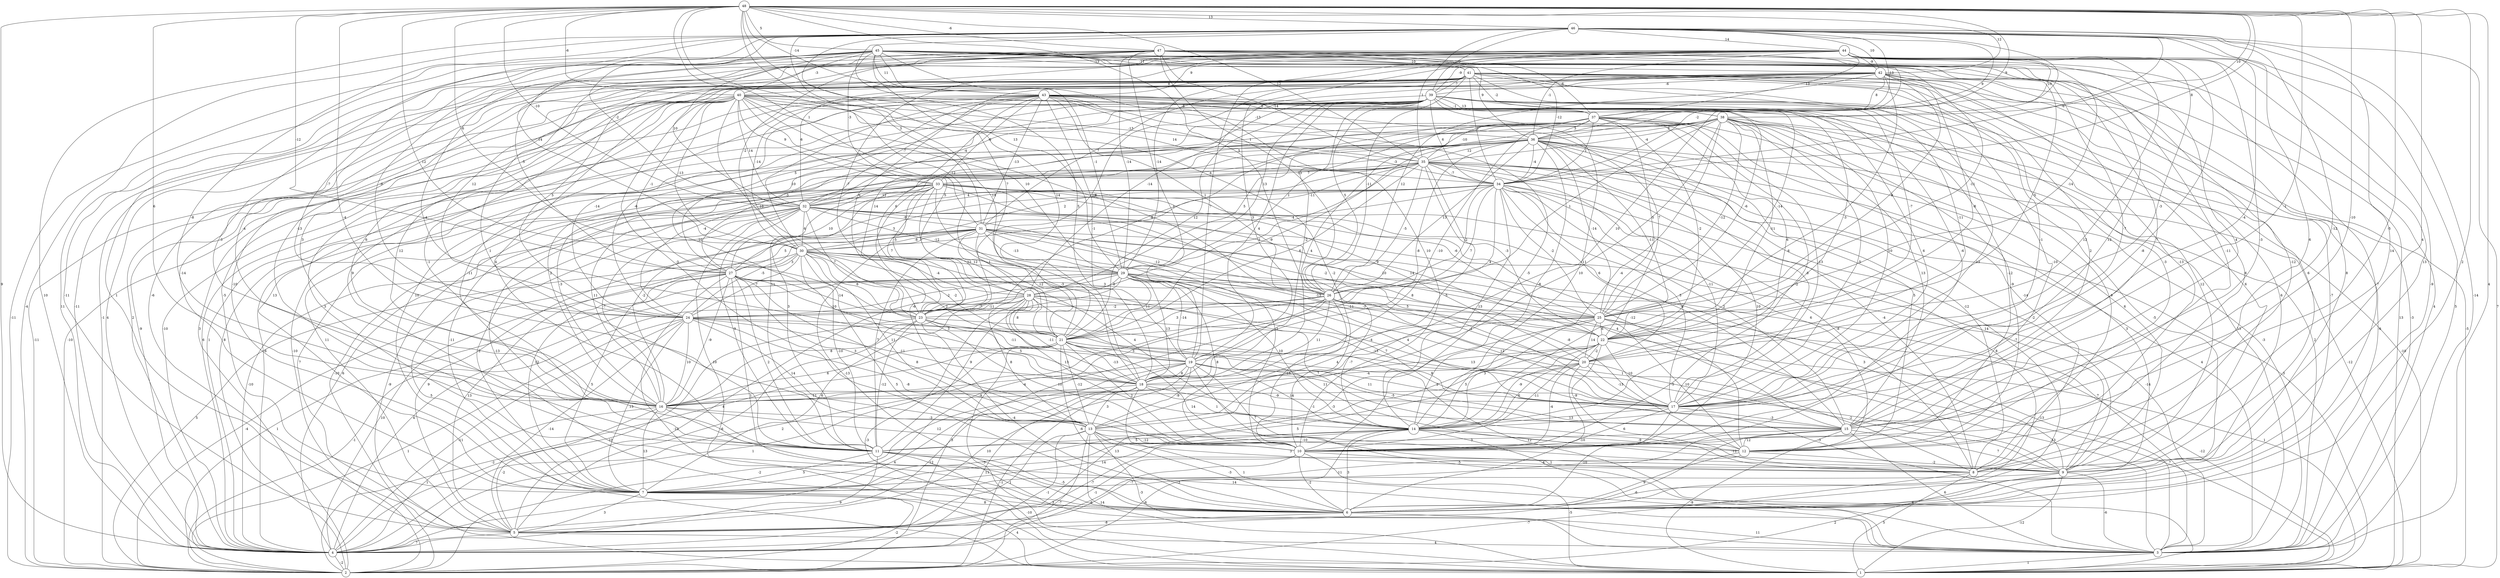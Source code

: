 graph { 
	 fontname="Helvetica,Arial,sans-serif" 
	 node [shape = circle]; 
	 48 -- 3 [label = "4"];
	 48 -- 4 [label = "9"];
	 48 -- 6 [label = "2"];
	 48 -- 8 [label = "4"];
	 48 -- 12 [label = "-5"];
	 48 -- 13 [label = "-4"];
	 48 -- 15 [label = "-10"];
	 48 -- 16 [label = "6"];
	 48 -- 17 [label = "-1"];
	 48 -- 18 [label = "14"];
	 48 -- 21 [label = "-12"];
	 48 -- 23 [label = "12"];
	 48 -- 26 [label = "5"];
	 48 -- 27 [label = "-12"];
	 48 -- 29 [label = "13"];
	 48 -- 30 [label = "6"];
	 48 -- 31 [label = "1"];
	 48 -- 32 [label = "-10"];
	 48 -- 34 [label = "8"];
	 48 -- 35 [label = "12"];
	 48 -- 36 [label = "9"];
	 48 -- 38 [label = "10"];
	 48 -- 40 [label = "-6"];
	 48 -- 42 [label = "12"];
	 48 -- 43 [label = "-14"];
	 48 -- 45 [label = "5"];
	 48 -- 46 [label = "13"];
	 48 -- 47 [label = "-6"];
	 47 -- 3 [label = "4"];
	 47 -- 5 [label = "1"];
	 47 -- 6 [label = "-7"];
	 47 -- 10 [label = "-11"];
	 47 -- 11 [label = "1"];
	 47 -- 14 [label = "12"];
	 47 -- 15 [label = "4"];
	 47 -- 16 [label = "-4"];
	 47 -- 19 [label = "1"];
	 47 -- 24 [label = "-8"];
	 47 -- 26 [label = "-13"];
	 47 -- 27 [label = "-5"];
	 47 -- 29 [label = "-14"];
	 47 -- 30 [label = "-2"];
	 47 -- 34 [label = "-2"];
	 47 -- 35 [label = "-14"];
	 47 -- 37 [label = "-6"];
	 47 -- 41 [label = "-10"];
	 46 -- 1 [label = "7"];
	 46 -- 2 [label = "-4"];
	 46 -- 3 [label = "-14"];
	 46 -- 4 [label = "10"];
	 46 -- 8 [label = "14"];
	 46 -- 10 [label = "6"];
	 46 -- 11 [label = "-3"];
	 46 -- 13 [label = "10"];
	 46 -- 15 [label = "-12"];
	 46 -- 16 [label = "-8"];
	 46 -- 17 [label = "-4"];
	 46 -- 18 [label = "5"];
	 46 -- 21 [label = "7"];
	 46 -- 30 [label = "14"];
	 46 -- 31 [label = "3"];
	 46 -- 32 [label = "-2"];
	 46 -- 34 [label = "-6"];
	 46 -- 35 [label = "1"];
	 46 -- 36 [label = "9"];
	 46 -- 37 [label = "13"];
	 46 -- 39 [label = "9"];
	 46 -- 42 [label = "10"];
	 46 -- 44 [label = "14"];
	 45 -- 1 [label = "13"];
	 45 -- 2 [label = "-11"];
	 45 -- 4 [label = "11"];
	 45 -- 5 [label = "-11"];
	 45 -- 8 [label = "-12"];
	 45 -- 10 [label = "10"];
	 45 -- 15 [label = "7"];
	 45 -- 17 [label = "-7"];
	 45 -- 18 [label = "-4"];
	 45 -- 21 [label = "14"];
	 45 -- 22 [label = "-5"];
	 45 -- 24 [label = "-7"];
	 45 -- 25 [label = "-11"];
	 45 -- 29 [label = "-1"];
	 45 -- 32 [label = "10"];
	 45 -- 33 [label = "-3"];
	 45 -- 34 [label = "-12"];
	 45 -- 36 [label = "9"];
	 45 -- 40 [label = "-3"];
	 45 -- 41 [label = "-13"];
	 45 -- 42 [label = "-11"];
	 45 -- 43 [label = "11"];
	 44 -- 2 [label = "-1"];
	 44 -- 3 [label = "5"];
	 44 -- 4 [label = "-11"];
	 44 -- 5 [label = "-6"];
	 44 -- 6 [label = "-9"];
	 44 -- 7 [label = "-14"];
	 44 -- 9 [label = "13"];
	 44 -- 10 [label = "-8"];
	 44 -- 14 [label = "12"];
	 44 -- 15 [label = "-3"];
	 44 -- 16 [label = "-13"];
	 44 -- 18 [label = "3"];
	 44 -- 19 [label = "7"];
	 44 -- 20 [label = "-3"];
	 44 -- 23 [label = "-7"];
	 44 -- 24 [label = "12"];
	 44 -- 25 [label = "-14"];
	 44 -- 29 [label = "-14"];
	 44 -- 36 [label = "-1"];
	 44 -- 37 [label = "13"];
	 44 -- 38 [label = "10"];
	 44 -- 39 [label = "-9"];
	 44 -- 42 [label = "-9"];
	 44 -- 43 [label = "9"];
	 43 -- 2 [label = "-10"];
	 43 -- 3 [label = "13"];
	 43 -- 7 [label = "13"];
	 43 -- 10 [label = "-5"];
	 43 -- 11 [label = "-11"];
	 43 -- 12 [label = "-12"];
	 43 -- 17 [label = "6"];
	 43 -- 18 [label = "10"];
	 43 -- 19 [label = "-1"];
	 43 -- 22 [label = "7"];
	 43 -- 23 [label = "14"];
	 43 -- 24 [label = "-14"];
	 43 -- 25 [label = "-6"];
	 43 -- 26 [label = "1"];
	 43 -- 30 [label = "5"];
	 43 -- 31 [label = "-13"];
	 43 -- 32 [label = "-7"];
	 43 -- 33 [label = "-8"];
	 43 -- 34 [label = "1"];
	 43 -- 36 [label = "-13"];
	 43 -- 37 [label = "6"];
	 42 -- 2 [label = "3"];
	 42 -- 3 [label = "-3"];
	 42 -- 4 [label = "2"];
	 42 -- 6 [label = "-7"];
	 42 -- 9 [label = "8"];
	 42 -- 11 [label = "4"];
	 42 -- 12 [label = "-13"];
	 42 -- 14 [label = "6"];
	 42 -- 16 [label = "6"];
	 42 -- 22 [label = "-8"];
	 42 -- 23 [label = "10"];
	 42 -- 25 [label = "9"];
	 42 -- 26 [label = "12"];
	 42 -- 28 [label = "-14"];
	 42 -- 37 [label = "8"];
	 42 -- 39 [label = "-6"];
	 41 -- 1 [label = "-5"];
	 41 -- 4 [label = "4"];
	 41 -- 6 [label = "6"];
	 41 -- 7 [label = "-10"];
	 41 -- 8 [label = "6"];
	 41 -- 9 [label = "6"];
	 41 -- 10 [label = "13"];
	 41 -- 11 [label = "-1"];
	 41 -- 12 [label = "-3"];
	 41 -- 15 [label = "2"];
	 41 -- 16 [label = "3"];
	 41 -- 17 [label = "-1"];
	 41 -- 20 [label = "-11"];
	 41 -- 22 [label = "-7"];
	 41 -- 23 [label = "6"];
	 41 -- 24 [label = "5"];
	 41 -- 26 [label = "-11"];
	 41 -- 30 [label = "-14"];
	 41 -- 31 [label = "7"];
	 41 -- 32 [label = "6"];
	 41 -- 34 [label = "1"];
	 41 -- 38 [label = "-2"];
	 41 -- 39 [label = "-7"];
	 41 -- 40 [label = "8"];
	 40 -- 2 [label = "-11"];
	 40 -- 4 [label = "-9"];
	 40 -- 6 [label = "3"];
	 40 -- 7 [label = "-5"];
	 40 -- 9 [label = "12"];
	 40 -- 10 [label = "-2"];
	 40 -- 11 [label = "9"];
	 40 -- 13 [label = "-3"];
	 40 -- 16 [label = "12"];
	 40 -- 17 [label = "10"];
	 40 -- 23 [label = "10"];
	 40 -- 26 [label = "6"];
	 40 -- 27 [label = "-1"];
	 40 -- 28 [label = "5"];
	 40 -- 29 [label = "10"];
	 40 -- 30 [label = "-13"];
	 40 -- 32 [label = "14"];
	 40 -- 33 [label = "9"];
	 40 -- 34 [label = "14"];
	 40 -- 35 [label = "-13"];
	 40 -- 37 [label = "-8"];
	 39 -- 2 [label = "8"];
	 39 -- 3 [label = "-6"];
	 39 -- 4 [label = "-10"];
	 39 -- 7 [label = "10"];
	 39 -- 9 [label = "6"];
	 39 -- 14 [label = "11"];
	 39 -- 15 [label = "-10"];
	 39 -- 17 [label = "-6"];
	 39 -- 18 [label = "-2"];
	 39 -- 19 [label = "4"];
	 39 -- 21 [label = "12"];
	 39 -- 22 [label = "-3"];
	 39 -- 23 [label = "6"];
	 39 -- 24 [label = "-6"];
	 39 -- 25 [label = "-14"];
	 39 -- 26 [label = "5"];
	 39 -- 27 [label = "10"];
	 39 -- 29 [label = "13"];
	 39 -- 32 [label = "-4"];
	 39 -- 34 [label = "6"];
	 39 -- 37 [label = "-1"];
	 39 -- 38 [label = "13"];
	 38 -- 1 [label = "-10"];
	 38 -- 2 [label = "-10"];
	 38 -- 3 [label = "2"];
	 38 -- 4 [label = "6"];
	 38 -- 6 [label = "-5"];
	 38 -- 8 [label = "9"];
	 38 -- 11 [label = "11"];
	 38 -- 12 [label = "-9"];
	 38 -- 13 [label = "10"];
	 38 -- 14 [label = "-4"];
	 38 -- 15 [label = "13"];
	 38 -- 17 [label = "-5"];
	 38 -- 18 [label = "4"];
	 38 -- 22 [label = "-11"];
	 38 -- 25 [label = "-12"];
	 38 -- 26 [label = "1"];
	 38 -- 28 [label = "5"];
	 38 -- 35 [label = "-4"];
	 38 -- 36 [label = "3"];
	 37 -- 3 [label = "-3"];
	 37 -- 4 [label = "1"];
	 37 -- 8 [label = "-14"];
	 37 -- 10 [label = "-2"];
	 37 -- 17 [label = "-13"];
	 37 -- 18 [label = "-10"];
	 37 -- 20 [label = "6"];
	 37 -- 22 [label = "-2"];
	 37 -- 23 [label = "-8"];
	 37 -- 25 [label = "5"];
	 37 -- 27 [label = "-3"];
	 37 -- 29 [label = "1"];
	 37 -- 34 [label = "1"];
	 37 -- 35 [label = "-10"];
	 37 -- 36 [label = "3"];
	 36 -- 1 [label = "-12"];
	 36 -- 4 [label = "-6"];
	 36 -- 5 [label = "11"];
	 36 -- 6 [label = "3"];
	 36 -- 8 [label = "-12"];
	 36 -- 9 [label = "6"];
	 36 -- 12 [label = "5"];
	 36 -- 14 [label = "-8"];
	 36 -- 16 [label = "2"];
	 36 -- 17 [label = "-8"];
	 36 -- 19 [label = "-8"];
	 36 -- 21 [label = "-9"];
	 36 -- 22 [label = "-11"];
	 36 -- 24 [label = "-4"];
	 36 -- 25 [label = "-14"];
	 36 -- 26 [label = "13"];
	 36 -- 32 [label = "-4"];
	 36 -- 33 [label = "-3"];
	 36 -- 34 [label = "-4"];
	 36 -- 35 [label = "12"];
	 35 -- 1 [label = "3"];
	 35 -- 2 [label = "-10"];
	 35 -- 3 [label = "4"];
	 35 -- 6 [label = "-7"];
	 35 -- 8 [label = "-4"];
	 35 -- 9 [label = "-2"];
	 35 -- 10 [label = "10"];
	 35 -- 11 [label = "3"];
	 35 -- 13 [label = "-5"];
	 35 -- 16 [label = "-3"];
	 35 -- 17 [label = "-11"];
	 35 -- 21 [label = "6"];
	 35 -- 22 [label = "-3"];
	 35 -- 23 [label = "-1"];
	 35 -- 26 [label = "-5"];
	 35 -- 30 [label = "2"];
	 35 -- 31 [label = "-11"];
	 35 -- 33 [label = "7"];
	 35 -- 34 [label = "-7"];
	 34 -- 4 [label = "6"];
	 34 -- 6 [label = "8"];
	 34 -- 8 [label = "-8"];
	 34 -- 12 [label = "6"];
	 34 -- 14 [label = "13"];
	 34 -- 15 [label = "2"];
	 34 -- 16 [label = "-2"];
	 34 -- 17 [label = "5"];
	 34 -- 20 [label = "6"];
	 34 -- 21 [label = "4"];
	 34 -- 23 [label = "7"];
	 34 -- 25 [label = "-2"];
	 34 -- 26 [label = "2"];
	 34 -- 27 [label = "3"];
	 34 -- 30 [label = "-4"];
	 34 -- 32 [label = "4"];
	 33 -- 1 [label = "-9"];
	 33 -- 5 [label = "7"];
	 33 -- 6 [label = "-13"];
	 33 -- 7 [label = "-11"];
	 33 -- 9 [label = "14"];
	 33 -- 12 [label = "-12"];
	 33 -- 13 [label = "-6"];
	 33 -- 15 [label = "-4"];
	 33 -- 16 [label = "11"];
	 33 -- 18 [label = "-3"];
	 33 -- 20 [label = "14"];
	 33 -- 21 [label = "12"];
	 33 -- 22 [label = "9"];
	 33 -- 23 [label = "7"];
	 33 -- 25 [label = "-6"];
	 33 -- 27 [label = "10"];
	 33 -- 28 [label = "-5"];
	 33 -- 32 [label = "12"];
	 32 -- 1 [label = "5"];
	 32 -- 3 [label = "-14"];
	 32 -- 4 [label = "-10"];
	 32 -- 6 [label = "10"];
	 32 -- 7 [label = "-2"];
	 32 -- 10 [label = "-1"];
	 32 -- 11 [label = "9"];
	 32 -- 16 [label = "-7"];
	 32 -- 17 [label = "5"];
	 32 -- 22 [label = "-2"];
	 32 -- 23 [label = "7"];
	 32 -- 29 [label = "-12"];
	 32 -- 30 [label = "6"];
	 32 -- 31 [label = "-9"];
	 31 -- 3 [label = "7"];
	 31 -- 5 [label = "9"];
	 31 -- 6 [label = "-13"];
	 31 -- 7 [label = "12"];
	 31 -- 11 [label = "7"];
	 31 -- 12 [label = "-8"];
	 31 -- 15 [label = "4"];
	 31 -- 20 [label = "-13"];
	 31 -- 21 [label = "12"];
	 31 -- 24 [label = "-5"];
	 31 -- 25 [label = "10"];
	 31 -- 26 [label = "-12"];
	 31 -- 27 [label = "5"];
	 31 -- 28 [label = "1"];
	 31 -- 29 [label = "-13"];
	 31 -- 30 [label = "-8"];
	 30 -- 2 [label = "5"];
	 30 -- 5 [label = "13"];
	 30 -- 6 [label = "5"];
	 30 -- 9 [label = "3"];
	 30 -- 11 [label = "-10"];
	 30 -- 13 [label = "11"];
	 30 -- 14 [label = "4"];
	 30 -- 19 [label = "2"];
	 30 -- 21 [label = "-2"];
	 30 -- 23 [label = "6"];
	 30 -- 24 [label = "7"];
	 30 -- 27 [label = "3"];
	 30 -- 28 [label = "-4"];
	 30 -- 29 [label = "12"];
	 29 -- 2 [label = "1"];
	 29 -- 3 [label = "-13"];
	 29 -- 4 [label = "4"];
	 29 -- 5 [label = "4"];
	 29 -- 8 [label = "1"];
	 29 -- 10 [label = "8"];
	 29 -- 11 [label = "9"];
	 29 -- 14 [label = "10"];
	 29 -- 15 [label = "7"];
	 29 -- 17 [label = "4"];
	 29 -- 18 [label = "13"];
	 29 -- 19 [label = "-14"];
	 29 -- 21 [label = "11"];
	 29 -- 22 [label = "-3"];
	 29 -- 24 [label = "-2"];
	 29 -- 25 [label = "8"];
	 29 -- 28 [label = "8"];
	 28 -- 1 [label = "-3"];
	 28 -- 2 [label = "-1"];
	 28 -- 7 [label = "6"];
	 28 -- 8 [label = "11"];
	 28 -- 9 [label = "-5"];
	 28 -- 13 [label = "8"];
	 28 -- 14 [label = "13"];
	 28 -- 16 [label = "8"];
	 28 -- 17 [label = "-13"];
	 28 -- 18 [label = "-11"];
	 28 -- 21 [label = "8"];
	 28 -- 23 [label = "-11"];
	 28 -- 24 [label = "-7"];
	 28 -- 25 [label = "-11"];
	 27 -- 1 [label = "-12"];
	 27 -- 2 [label = "-4"];
	 27 -- 4 [label = "10"];
	 27 -- 6 [label = "1"];
	 27 -- 7 [label = "5"];
	 27 -- 8 [label = "7"];
	 27 -- 10 [label = "8"];
	 27 -- 11 [label = "2"];
	 27 -- 13 [label = "3"];
	 27 -- 16 [label = "-9"];
	 27 -- 21 [label = "-10"];
	 27 -- 23 [label = "-14"];
	 27 -- 26 [label = "3"];
	 26 -- 1 [label = "1"];
	 26 -- 2 [label = "3"];
	 26 -- 4 [label = "2"];
	 26 -- 7 [label = "-9"];
	 26 -- 10 [label = "-13"];
	 26 -- 14 [label = "-7"];
	 26 -- 17 [label = "12"];
	 26 -- 18 [label = "11"];
	 26 -- 20 [label = "-1"];
	 26 -- 21 [label = "3"];
	 26 -- 24 [label = "-2"];
	 25 -- 1 [label = "-12"];
	 25 -- 3 [label = "-13"];
	 25 -- 7 [label = "-3"];
	 25 -- 12 [label = "10"];
	 25 -- 14 [label = "3"];
	 25 -- 16 [label = "4"];
	 25 -- 19 [label = "-4"];
	 25 -- 20 [label = "14"];
	 25 -- 22 [label = "6"];
	 24 -- 2 [label = "1"];
	 24 -- 3 [label = "-3"];
	 24 -- 4 [label = "-11"];
	 24 -- 5 [label = "-14"];
	 24 -- 7 [label = "13"];
	 24 -- 10 [label = "-8"];
	 24 -- 13 [label = "14"];
	 24 -- 16 [label = "10"];
	 24 -- 18 [label = "-11"];
	 24 -- 21 [label = "3"];
	 23 -- 3 [label = "12"];
	 23 -- 4 [label = "-10"];
	 23 -- 5 [label = "-6"];
	 23 -- 6 [label = "-4"];
	 23 -- 10 [label = "10"];
	 23 -- 11 [label = "-12"];
	 23 -- 18 [label = "5"];
	 23 -- 19 [label = "-11"];
	 22 -- 1 [label = "7"];
	 22 -- 4 [label = "13"];
	 22 -- 10 [label = "-11"];
	 22 -- 12 [label = "-9"];
	 22 -- 14 [label = "-9"];
	 22 -- 16 [label = "-4"];
	 22 -- 17 [label = "-10"];
	 22 -- 18 [label = "13"];
	 22 -- 20 [label = "-2"];
	 21 -- 1 [label = "-3"];
	 21 -- 2 [label = "-2"];
	 21 -- 4 [label = "1"];
	 21 -- 6 [label = "-6"];
	 21 -- 8 [label = "14"];
	 21 -- 10 [label = "2"];
	 21 -- 13 [label = "-12"];
	 21 -- 15 [label = "11"];
	 21 -- 16 [label = "6"];
	 21 -- 17 [label = "8"];
	 21 -- 18 [label = "-13"];
	 21 -- 19 [label = "3"];
	 20 -- 6 [label = "-10"];
	 20 -- 7 [label = "5"];
	 20 -- 9 [label = "-2"];
	 20 -- 10 [label = "-4"];
	 20 -- 14 [label = "6"];
	 20 -- 16 [label = "5"];
	 20 -- 17 [label = "-13"];
	 19 -- 2 [label = "-2"];
	 19 -- 3 [label = "-5"];
	 19 -- 4 [label = "4"];
	 19 -- 5 [label = "10"];
	 19 -- 9 [label = "7"];
	 19 -- 13 [label = "-9"];
	 19 -- 14 [label = "14"];
	 19 -- 15 [label = "-5"];
	 19 -- 16 [label = "-4"];
	 19 -- 17 [label = "2"];
	 19 -- 18 [label = "8"];
	 18 -- 2 [label = "-1"];
	 18 -- 3 [label = "1"];
	 18 -- 4 [label = "11"];
	 18 -- 5 [label = "12"];
	 18 -- 13 [label = "3"];
	 18 -- 14 [label = "1"];
	 18 -- 15 [label = "-1"];
	 18 -- 16 [label = "-11"];
	 18 -- 17 [label = "-9"];
	 17 -- 6 [label = "-10"];
	 17 -- 10 [label = "6"];
	 17 -- 14 [label = "13"];
	 17 -- 15 [label = "-3"];
	 16 -- 3 [label = "14"];
	 16 -- 4 [label = "1"];
	 16 -- 5 [label = "-2"];
	 16 -- 7 [label = "13"];
	 16 -- 10 [label = "12"];
	 16 -- 13 [label = "-3"];
	 15 -- 1 [label = "-9"];
	 15 -- 3 [label = "6"];
	 15 -- 4 [label = "-6"];
	 15 -- 5 [label = "-7"];
	 15 -- 9 [label = "7"];
	 15 -- 11 [label = "3"];
	 15 -- 12 [label = "12"];
	 14 -- 1 [label = "8"];
	 14 -- 2 [label = "-6"];
	 14 -- 5 [label = "-7"];
	 14 -- 6 [label = "3"];
	 14 -- 7 [label = "14"];
	 14 -- 9 [label = "-12"];
	 14 -- 11 [label = "5"];
	 14 -- 12 [label = "-9"];
	 13 -- 1 [label = "14"];
	 13 -- 2 [label = "-7"];
	 13 -- 3 [label = "-3"];
	 13 -- 4 [label = "-1"];
	 13 -- 5 [label = "1"];
	 13 -- 6 [label = "-3"];
	 13 -- 8 [label = "3"];
	 13 -- 10 [label = "-12"];
	 13 -- 12 [label = "-10"];
	 12 -- 6 [label = "9"];
	 12 -- 7 [label = "-11"];
	 12 -- 9 [label = "-2"];
	 11 -- 1 [label = "-10"];
	 11 -- 3 [label = "3"];
	 11 -- 4 [label = "9"];
	 11 -- 6 [label = "-5"];
	 11 -- 7 [label = "5"];
	 11 -- 9 [label = "1"];
	 10 -- 1 [label = "-5"];
	 10 -- 4 [label = "-6"];
	 10 -- 5 [label = "-1"];
	 10 -- 6 [label = "-2"];
	 10 -- 8 [label = "-4"];
	 9 -- 1 [label = "-12"];
	 9 -- 2 [label = "2"];
	 9 -- 3 [label = "-6"];
	 9 -- 7 [label = "-3"];
	 8 -- 1 [label = "5"];
	 8 -- 2 [label = "-7"];
	 7 -- 1 [label = "4"];
	 7 -- 2 [label = "-2"];
	 7 -- 5 [label = "3"];
	 7 -- 6 [label = "8"];
	 6 -- 3 [label = "11"];
	 6 -- 5 [label = "-8"];
	 5 -- 3 [label = "4"];
	 5 -- 4 [label = "7"];
	 4 -- 2 [label = "-2"];
	 3 -- 1 [label = "1"];
	 1;
	 2;
	 3;
	 4;
	 5;
	 6;
	 7;
	 8;
	 9;
	 10;
	 11;
	 12;
	 13;
	 14;
	 15;
	 16;
	 17;
	 18;
	 19;
	 20;
	 21;
	 22;
	 23;
	 24;
	 25;
	 26;
	 27;
	 28;
	 29;
	 30;
	 31;
	 32;
	 33;
	 34;
	 35;
	 36;
	 37;
	 38;
	 39;
	 40;
	 41;
	 42;
	 43;
	 44;
	 45;
	 46;
	 47;
	 48;
}
